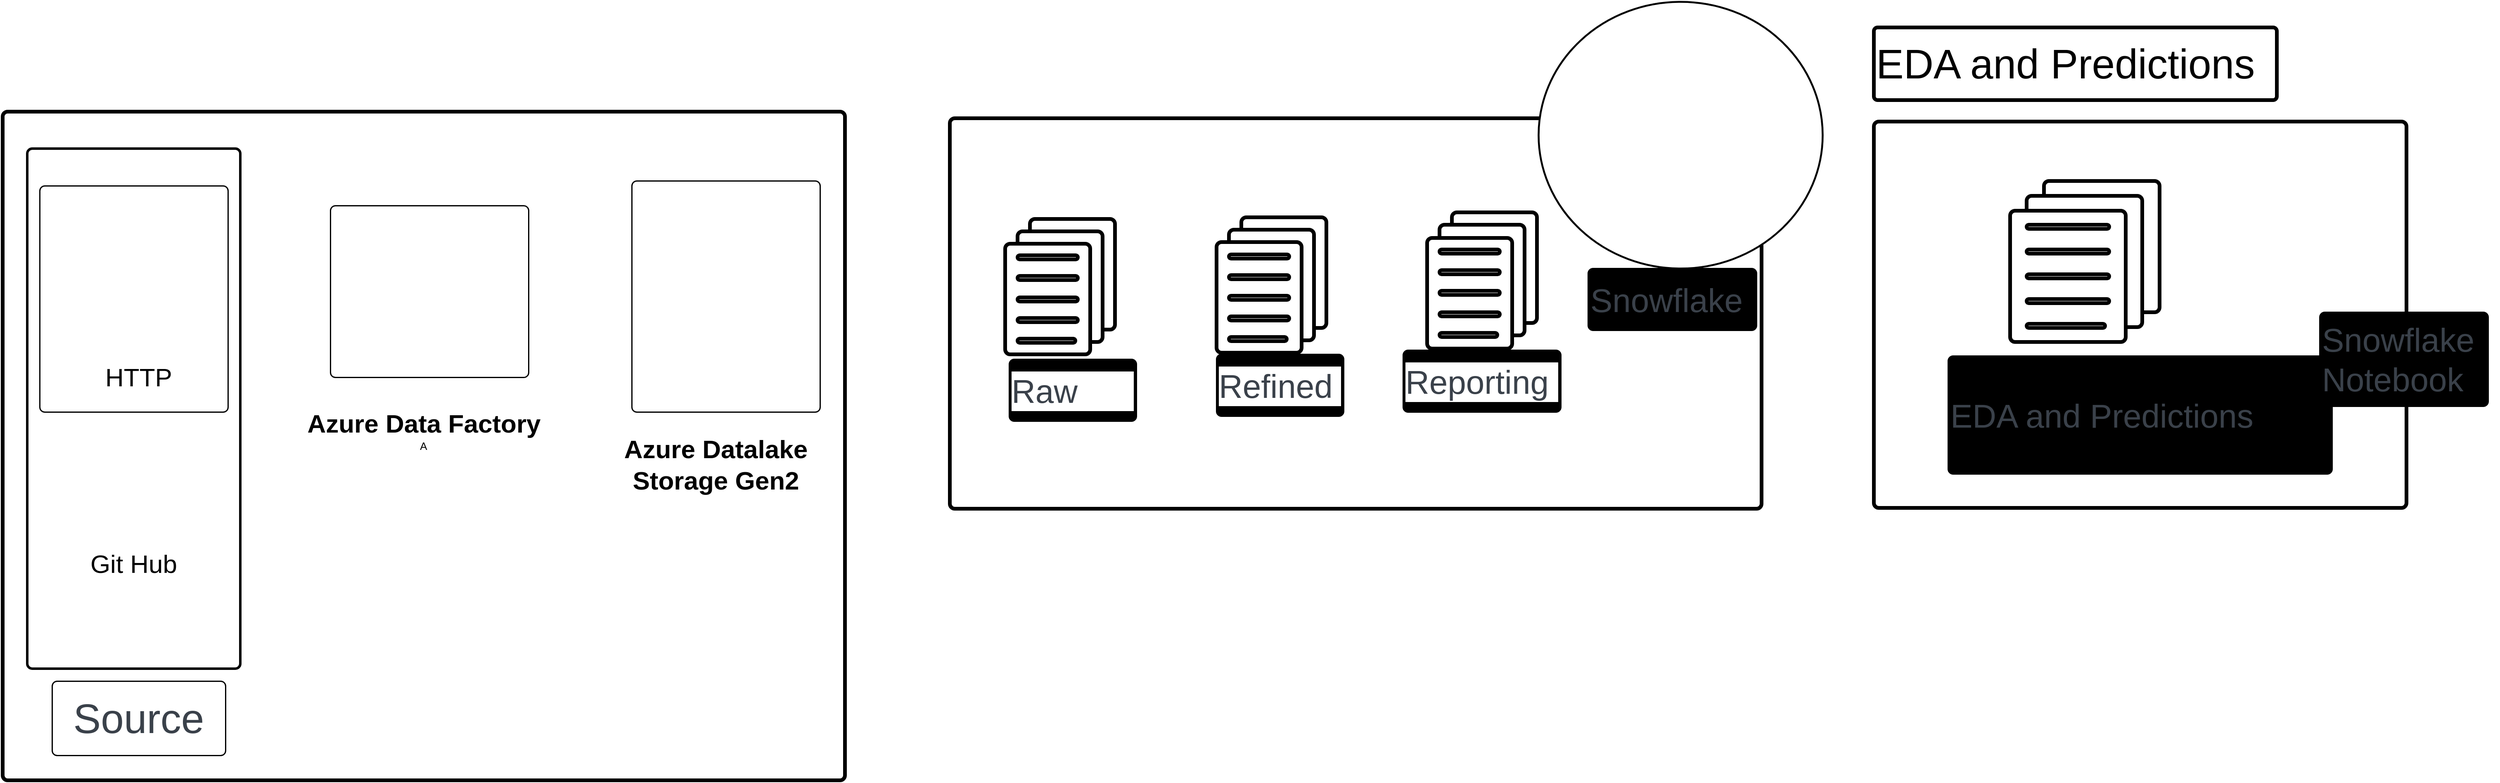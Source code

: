 <mxfile version="27.1.4">
  <diagram name="Page-1" id="tRypGCHuhZgqPp5vQ8EK">
    <mxGraphModel dx="2909" dy="1806" grid="1" gridSize="10" guides="1" tooltips="1" connect="1" arrows="1" fold="1" page="1" pageScale="1" pageWidth="850" pageHeight="1100" math="0" shadow="0">
      <root>
        <mxCell id="0" />
        <mxCell id="1" parent="0" />
        <mxCell id="ugFuR3aHlThDmgt0r0xD-1" value="" style="html=1;overflow=block;blockSpacing=1;whiteSpace=wrap;container=1;pointerEvents=0;collapsible=0;recursiveResize=0;fontSize=13;spacing=0;strokeOpacity=100;fillOpacity=0;rounded=1;absoluteArcSize=1;arcSize=12;fillColor=#000000;strokeWidth=1.5;lucidId=HqinuH2_mKaJ;" parent="1" vertex="1">
          <mxGeometry x="-826" y="-123" width="228" height="274" as="geometry" />
        </mxCell>
        <mxCell id="ugFuR3aHlThDmgt0r0xD-2" value="" style="html=1;overflow=block;blockSpacing=1;whiteSpace=wrap;container=1;pointerEvents=0;collapsible=0;recursiveResize=0;fontSize=13;spacing=0;strokeOpacity=100;fillOpacity=0;rounded=1;absoluteArcSize=1;arcSize=12;fillColor=#000000;strokeWidth=1.5;lucidId=HqineJLk6OhF;" parent="1" vertex="1">
          <mxGeometry x="-474" y="-99" width="240" height="208" as="geometry" />
        </mxCell>
        <mxCell id="ugFuR3aHlThDmgt0r0xD-3" value="" style="html=1;overflow=block;blockSpacing=1;whiteSpace=wrap;container=1;pointerEvents=0;collapsible=0;recursiveResize=0;fontSize=13;spacing=0;strokeOpacity=100;fillOpacity=0;rounded=1;absoluteArcSize=1;arcSize=12;fillColor=#000000;strokeWidth=1.5;lucidId=HqinR1p73Qxz;" parent="1" vertex="1">
          <mxGeometry x="-109" y="-129" width="228" height="280" as="geometry" />
        </mxCell>
        <mxCell id="ugFuR3aHlThDmgt0r0xD-4" value="A" style="html=1;overflow=block;blockSpacing=1;whiteSpace=wrap;container=1;pointerEvents=0;collapsible=0;recursiveResize=0;fontSize=13;spacing=0;strokeOpacity=100;fillOpacity=0;rounded=1;absoluteArcSize=1;arcSize=12;fillColor=#000000;strokeWidth=4.5;lucidId=Hqin7N9xFNZi;" parent="1" vertex="1">
          <mxGeometry x="-871" y="-213" width="1020" height="810" as="geometry" />
        </mxCell>
        <mxCell id="Y_zVbhYa3XS6aGOVvXo4-124" value="Azure Data Factory" style="text;html=1;align=center;verticalAlign=middle;whiteSpace=wrap;rounded=0;fontSize=31;fontStyle=1" vertex="1" parent="ugFuR3aHlThDmgt0r0xD-4">
          <mxGeometry x="358.5" y="333" width="303" height="90" as="geometry" />
        </mxCell>
        <mxCell id="Y_zVbhYa3XS6aGOVvXo4-125" value="&lt;b&gt;Azure Datalake Storage Gen2&lt;/b&gt;" style="text;html=1;align=center;verticalAlign=middle;whiteSpace=wrap;rounded=0;fontSize=31;" vertex="1" parent="ugFuR3aHlThDmgt0r0xD-4">
          <mxGeometry x="741" y="383" width="246" height="90" as="geometry" />
        </mxCell>
        <mxCell id="ugFuR3aHlThDmgt0r0xD-5" value="" style="html=1;overflow=block;blockSpacing=1;whiteSpace=wrap;container=1;pointerEvents=0;collapsible=0;recursiveResize=0;fontSize=13;spacing=0;strokeOpacity=100;fillOpacity=0;rounded=1;absoluteArcSize=1;arcSize=12;fillColor=#000000;strokeWidth=3;lucidId=HqinZG8_ep2X;" parent="1" vertex="1">
          <mxGeometry x="-841" y="-168" width="258" height="630" as="geometry" />
        </mxCell>
        <mxCell id="Y_zVbhYa3XS6aGOVvXo4-2" value="HTTP" style="text;html=1;align=center;verticalAlign=middle;whiteSpace=wrap;rounded=0;fontSize=31;" vertex="1" parent="ugFuR3aHlThDmgt0r0xD-5">
          <mxGeometry x="12" y="232" width="246" height="90" as="geometry" />
        </mxCell>
        <mxCell id="Y_zVbhYa3XS6aGOVvXo4-123" value="Git Hub" style="text;html=1;align=center;verticalAlign=middle;whiteSpace=wrap;rounded=0;fontSize=31;" vertex="1" parent="ugFuR3aHlThDmgt0r0xD-5">
          <mxGeometry x="6" y="458" width="246" height="90" as="geometry" />
        </mxCell>
        <mxCell id="ugFuR3aHlThDmgt0r0xD-6" value="" style="html=1;overflow=block;blockSpacing=1;whiteSpace=wrap;container=1;pointerEvents=0;collapsible=0;recursiveResize=0;fontSize=13;spacing=0;strokeOpacity=100;fillOpacity=0;rounded=1;absoluteArcSize=1;arcSize=12;fillColor=#000000;strokeWidth=4.5;lucidId=HqinQrovsxXV;" parent="1" vertex="1">
          <mxGeometry x="276" y="-205" width="983" height="473" as="geometry" />
        </mxCell>
        <mxCell id="ugFuR3aHlThDmgt0r0xD-7" value="" style="html=1;overflow=block;blockSpacing=1;whiteSpace=wrap;container=1;pointerEvents=0;collapsible=0;recursiveResize=0;fontSize=13;spacing=0;strokeOpacity=100;fillOpacity=0;rounded=1;absoluteArcSize=1;arcSize=12;fillColor=#000000;strokeWidth=4.5;lucidId=zrinnYGpXbdy;" parent="1" vertex="1">
          <mxGeometry x="1395" y="-201" width="645" height="468" as="geometry" />
        </mxCell>
        <mxCell id="ugFuR3aHlThDmgt0r0xD-8" value="" style="html=1;overflow=block;blockSpacing=1;whiteSpace=wrap;shape=image;fontSize=13;spacing=0;strokeColor=none;strokeOpacity=100;rounded=1;absoluteArcSize=1;arcSize=12;strokeWidth=0;image=https://images.lucid.app/images/d7685785-47bf-4a58-82cc-26feb8bda034/content;imageAspect=0;lucidId=HqinRarPJ5_D;" parent="1" vertex="1">
          <mxGeometry x="-776" y="177" width="124" height="124" as="geometry" />
        </mxCell>
        <mxCell id="ugFuR3aHlThDmgt0r0xD-10" value="" style="html=1;overflow=block;blockSpacing=1;whiteSpace=wrap;shape=image;fontSize=13;spacing=0;strokeColor=none;strokeOpacity=100;rounded=1;absoluteArcSize=1;arcSize=12;strokeWidth=0;image=https://images.lucid.app/images/f15007f7-4885-4109-b029-964accafeb80/content;imageAspect=0;lucidId=HqincgXo0Htx;" parent="1" vertex="1">
          <mxGeometry x="-793" y="-93" width="169" height="169" as="geometry" />
        </mxCell>
        <mxCell id="ugFuR3aHlThDmgt0r0xD-12" value="" style="html=1;overflow=block;blockSpacing=1;whiteSpace=wrap;shape=image;fontSize=13;spacing=0;strokeColor=none;strokeOpacity=100;rounded=1;absoluteArcSize=1;arcSize=12;strokeWidth=0;image=https://images.lucid.app/images/22851999-ecc2-4e5a-bdfa-10374918f266/content;imageAspect=0;lucidId=Hqin_HKPIkhs;" parent="1" vertex="1">
          <mxGeometry x="-466" y="-92" width="224" height="168" as="geometry" />
        </mxCell>
        <mxCell id="ugFuR3aHlThDmgt0r0xD-13" value="" style="html=1;overflow=block;blockSpacing=1;whiteSpace=wrap;shape=image;fontSize=13;spacing=0;strokeColor=none;strokeOpacity=100;rounded=1;absoluteArcSize=1;arcSize=12;strokeWidth=0;image=https://images.lucid.app/images/3c787341-0593-47cd-88d9-20f7ffcd4058/content;imageAspect=0;lucidId=Hqin6zSfS4ZM;" parent="1" vertex="1">
          <mxGeometry x="-84" y="-84" width="177" height="191" as="geometry" />
        </mxCell>
        <mxCell id="ugFuR3aHlThDmgt0r0xD-15" value="Source" style="html=1;overflow=block;blockSpacing=1;whiteSpace=wrap;fontSize=50;fontFamily=Helvetica;fontColor=#3a414a;align=center;spacing=3.8;strokeOpacity=100;fillOpacity=100;rounded=1;absoluteArcSize=1;arcSize=12;fillColor=#ffffff;strokeWidth=1.5;lucidId=HqinSpCTlt17;" parent="1" vertex="1">
          <mxGeometry x="-811" y="477" width="210" height="90" as="geometry" />
        </mxCell>
        <mxCell id="ugFuR3aHlThDmgt0r0xD-19" value="" style="html=1;overflow=block;blockSpacing=1;whiteSpace=wrap;fontSize=13;spacing=3.8;strokeOpacity=100;fillOpacity=100;rounded=1;absoluteArcSize=1;arcSize=12;fillColor=#ffffff;strokeWidth=4.5;lucidId=Hqin.L18P7-Q;" parent="1" vertex="1">
          <mxGeometry x="373" y="-83" width="103" height="134" as="geometry" />
        </mxCell>
        <mxCell id="ugFuR3aHlThDmgt0r0xD-20" value="" style="html=1;overflow=block;blockSpacing=1;whiteSpace=wrap;fontSize=13;spacing=3.8;strokeOpacity=100;fillOpacity=100;rounded=1;absoluteArcSize=1;arcSize=12;fillColor=#ffffff;strokeWidth=4.5;lucidId=HqingmwdaBGW;" parent="1" vertex="1">
          <mxGeometry x="358" y="-68" width="103" height="134" as="geometry" />
        </mxCell>
        <mxCell id="ugFuR3aHlThDmgt0r0xD-21" value="" style="html=1;overflow=block;blockSpacing=1;whiteSpace=wrap;fontSize=13;spacing=3.8;strokeOpacity=100;fillOpacity=100;rounded=1;absoluteArcSize=1;arcSize=12;fillColor=#ffffff;strokeWidth=4.5;lucidId=HqinZWiBSn.8;" parent="1" vertex="1">
          <mxGeometry x="343" y="-53" width="103" height="134" as="geometry" />
        </mxCell>
        <mxCell id="ugFuR3aHlThDmgt0r0xD-22" value="Raw" style="html=1;overflow=block;blockSpacing=1;whiteSpace=wrap;fontSize=40;fontColor=#3a414a;align=left;spacing=3.8;strokeOpacity=100;fillOpacity=100;rounded=1;absoluteArcSize=1;arcSize=12;fillColor=#000000;strokeWidth=1.5;lucidId=HqinGNjUQf.y;labelBackgroundColor=default;" parent="1" vertex="1">
          <mxGeometry x="348" y="87" width="154" height="75" as="geometry" />
        </mxCell>
        <mxCell id="ugFuR3aHlThDmgt0r0xD-23" value="Refined" style="html=1;overflow=block;blockSpacing=1;whiteSpace=wrap;fontSize=40;fontColor=#3a414a;align=left;spacing=3.8;strokeOpacity=100;fillOpacity=100;rounded=1;absoluteArcSize=1;arcSize=12;fillColor=#000000;strokeWidth=1.5;lucidId=HqinzRY.vHqc;labelBackgroundColor=default;" parent="1" vertex="1">
          <mxGeometry x="599" y="81" width="154" height="75" as="geometry" />
        </mxCell>
        <mxCell id="ugFuR3aHlThDmgt0r0xD-24" value="Reporting" style="html=1;overflow=block;blockSpacing=1;whiteSpace=wrap;fontSize=40;fontColor=#3a414a;align=left;spacing=3.8;strokeOpacity=100;fillOpacity=100;rounded=1;absoluteArcSize=1;arcSize=12;fillColor=#000000;strokeWidth=1.5;lucidId=HqinIxSLxRqM;labelBackgroundColor=default;" parent="1" vertex="1">
          <mxGeometry x="825" y="76" width="191" height="75" as="geometry" />
        </mxCell>
        <mxCell id="ugFuR3aHlThDmgt0r0xD-25" value="" style="html=1;overflow=block;blockSpacing=1;whiteSpace=wrap;fontSize=13;spacing=0;strokeOpacity=100;fillOpacity=100;rounded=1;absoluteArcSize=1;arcSize=12;fillColor=#ffffff;strokeWidth=4.5;lucidId=HqiniD.46Asu;" parent="1" vertex="1">
          <mxGeometry x="358" y="37" width="73" height="5" as="geometry" />
        </mxCell>
        <mxCell id="ugFuR3aHlThDmgt0r0xD-26" value="" style="html=1;overflow=block;blockSpacing=1;whiteSpace=wrap;fontSize=13;spacing=0;strokeOpacity=100;fillOpacity=100;rounded=1;absoluteArcSize=1;arcSize=12;fillColor=#ffffff;strokeWidth=4.5;lucidId=Hqin5MxpmkO5;" parent="1" vertex="1">
          <mxGeometry x="358" y="-39" width="73" height="5" as="geometry" />
        </mxCell>
        <mxCell id="ugFuR3aHlThDmgt0r0xD-27" value="" style="html=1;overflow=block;blockSpacing=1;whiteSpace=wrap;fontSize=13;spacing=0;strokeOpacity=100;fillOpacity=100;rounded=1;absoluteArcSize=1;arcSize=12;fillColor=#ffffff;strokeWidth=4.5;lucidId=HqinCOt7LYxx;" parent="1" vertex="1">
          <mxGeometry x="358" y="-14" width="73" height="5" as="geometry" />
        </mxCell>
        <mxCell id="ugFuR3aHlThDmgt0r0xD-28" value="" style="html=1;overflow=block;blockSpacing=1;whiteSpace=wrap;fontSize=13;spacing=0;strokeOpacity=100;fillOpacity=100;rounded=1;absoluteArcSize=1;arcSize=12;fillColor=#ffffff;strokeWidth=4.5;lucidId=Hqin77QJO8D~;" parent="1" vertex="1">
          <mxGeometry x="358" y="12" width="73" height="5" as="geometry" />
        </mxCell>
        <mxCell id="ugFuR3aHlThDmgt0r0xD-29" value="" style="html=1;overflow=block;blockSpacing=1;whiteSpace=wrap;fontSize=13;spacing=0;strokeOpacity=100;fillOpacity=100;rounded=1;absoluteArcSize=1;arcSize=12;fillColor=#ffffff;strokeWidth=4.5;lucidId=HqinlZwaW6.7;" parent="1" vertex="1">
          <mxGeometry x="358" y="62" width="70" height="5" as="geometry" />
        </mxCell>
        <mxCell id="ugFuR3aHlThDmgt0r0xD-30" value="" style="html=1;overflow=block;blockSpacing=1;whiteSpace=wrap;fontSize=13;spacing=3.8;strokeOpacity=100;fillOpacity=100;rounded=1;absoluteArcSize=1;arcSize=12;fillColor=#ffffff;strokeWidth=4.5;lucidId=HqinlNpv6gml;" parent="1" vertex="1">
          <mxGeometry x="629" y="-85" width="103" height="134" as="geometry" />
        </mxCell>
        <mxCell id="ugFuR3aHlThDmgt0r0xD-31" value="" style="html=1;overflow=block;blockSpacing=1;whiteSpace=wrap;fontSize=13;spacing=3.8;strokeOpacity=100;fillOpacity=100;rounded=1;absoluteArcSize=1;arcSize=12;fillColor=#ffffff;strokeWidth=4.5;lucidId=Hqinuvy9~rPB;" parent="1" vertex="1">
          <mxGeometry x="614" y="-70" width="103" height="134" as="geometry" />
        </mxCell>
        <mxCell id="ugFuR3aHlThDmgt0r0xD-32" value="" style="html=1;overflow=block;blockSpacing=1;whiteSpace=wrap;fontSize=13;spacing=3.8;strokeOpacity=100;fillOpacity=100;rounded=1;absoluteArcSize=1;arcSize=12;fillColor=#ffffff;strokeWidth=4.5;lucidId=HqinZHPdLgsB;" parent="1" vertex="1">
          <mxGeometry x="599" y="-55" width="103" height="134" as="geometry" />
        </mxCell>
        <mxCell id="ugFuR3aHlThDmgt0r0xD-33" value="" style="html=1;overflow=block;blockSpacing=1;whiteSpace=wrap;fontSize=13;spacing=0;strokeOpacity=100;fillOpacity=100;rounded=1;absoluteArcSize=1;arcSize=12;fillColor=#ffffff;strokeWidth=4.5;lucidId=Hqino_.bCuXX;" parent="1" vertex="1">
          <mxGeometry x="614" y="35" width="73" height="5" as="geometry" />
        </mxCell>
        <mxCell id="ugFuR3aHlThDmgt0r0xD-34" value="" style="html=1;overflow=block;blockSpacing=1;whiteSpace=wrap;fontSize=13;spacing=0;strokeOpacity=100;fillOpacity=100;rounded=1;absoluteArcSize=1;arcSize=12;fillColor=#ffffff;strokeWidth=4.5;lucidId=HqinaMe9pw3_;" parent="1" vertex="1">
          <mxGeometry x="614" y="-40" width="73" height="5" as="geometry" />
        </mxCell>
        <mxCell id="ugFuR3aHlThDmgt0r0xD-35" value="" style="html=1;overflow=block;blockSpacing=1;whiteSpace=wrap;fontSize=13;spacing=0;strokeOpacity=100;fillOpacity=100;rounded=1;absoluteArcSize=1;arcSize=12;fillColor=#ffffff;strokeWidth=4.5;lucidId=HqinZUV3SyYF;" parent="1" vertex="1">
          <mxGeometry x="614" y="-15" width="73" height="5" as="geometry" />
        </mxCell>
        <mxCell id="ugFuR3aHlThDmgt0r0xD-36" value="" style="html=1;overflow=block;blockSpacing=1;whiteSpace=wrap;fontSize=13;spacing=0;strokeOpacity=100;fillOpacity=100;rounded=1;absoluteArcSize=1;arcSize=12;fillColor=#ffffff;strokeWidth=4.5;lucidId=HqinHZUS3vDb;" parent="1" vertex="1">
          <mxGeometry x="614" y="10" width="73" height="5" as="geometry" />
        </mxCell>
        <mxCell id="ugFuR3aHlThDmgt0r0xD-37" value="" style="html=1;overflow=block;blockSpacing=1;whiteSpace=wrap;fontSize=13;spacing=0;strokeOpacity=100;fillOpacity=100;rounded=1;absoluteArcSize=1;arcSize=12;fillColor=#ffffff;strokeWidth=4.5;lucidId=HqinPn~mq1qW;" parent="1" vertex="1">
          <mxGeometry x="614" y="60" width="70" height="5" as="geometry" />
        </mxCell>
        <mxCell id="ugFuR3aHlThDmgt0r0xD-38" value="" style="html=1;overflow=block;blockSpacing=1;whiteSpace=wrap;fontSize=13;spacing=3.8;strokeOpacity=100;fillOpacity=100;rounded=1;absoluteArcSize=1;arcSize=12;fillColor=#ffffff;strokeWidth=4.5;lucidId=HqinjIp0Hbza;" parent="1" vertex="1">
          <mxGeometry x="884" y="-91" width="103" height="134" as="geometry" />
        </mxCell>
        <mxCell id="ugFuR3aHlThDmgt0r0xD-39" value="" style="html=1;overflow=block;blockSpacing=1;whiteSpace=wrap;fontSize=13;spacing=3.8;strokeOpacity=100;fillOpacity=100;rounded=1;absoluteArcSize=1;arcSize=12;fillColor=#ffffff;strokeWidth=4.5;lucidId=HqinCaZ5JFx3;" parent="1" vertex="1">
          <mxGeometry x="869" y="-76" width="103" height="134" as="geometry" />
        </mxCell>
        <mxCell id="ugFuR3aHlThDmgt0r0xD-40" value="" style="html=1;overflow=block;blockSpacing=1;whiteSpace=wrap;fontSize=13;spacing=3.8;strokeOpacity=100;fillOpacity=100;rounded=1;absoluteArcSize=1;arcSize=12;fillColor=#ffffff;strokeWidth=4.5;lucidId=HqingA4WvyZt;" parent="1" vertex="1">
          <mxGeometry x="854" y="-60" width="103" height="134" as="geometry" />
        </mxCell>
        <mxCell id="ugFuR3aHlThDmgt0r0xD-41" value="" style="html=1;overflow=block;blockSpacing=1;whiteSpace=wrap;fontSize=13;spacing=0;strokeOpacity=100;fillOpacity=100;rounded=1;absoluteArcSize=1;arcSize=12;fillColor=#ffffff;strokeWidth=4.5;lucidId=HqinAYMBxxRg;" parent="1" vertex="1">
          <mxGeometry x="869" y="30" width="73" height="5" as="geometry" />
        </mxCell>
        <mxCell id="ugFuR3aHlThDmgt0r0xD-42" value="" style="html=1;overflow=block;blockSpacing=1;whiteSpace=wrap;fontSize=13;spacing=0;strokeOpacity=100;fillOpacity=100;rounded=1;absoluteArcSize=1;arcSize=12;fillColor=#ffffff;strokeWidth=4.5;lucidId=Hqins7QOY0Rx;" parent="1" vertex="1">
          <mxGeometry x="869" y="-46" width="73" height="5" as="geometry" />
        </mxCell>
        <mxCell id="ugFuR3aHlThDmgt0r0xD-43" value="" style="html=1;overflow=block;blockSpacing=1;whiteSpace=wrap;fontSize=13;spacing=0;strokeOpacity=100;fillOpacity=100;rounded=1;absoluteArcSize=1;arcSize=12;fillColor=#ffffff;strokeWidth=4.5;lucidId=HqinNqh0fiwe;" parent="1" vertex="1">
          <mxGeometry x="869" y="-21" width="73" height="5" as="geometry" />
        </mxCell>
        <mxCell id="ugFuR3aHlThDmgt0r0xD-44" value="" style="html=1;overflow=block;blockSpacing=1;whiteSpace=wrap;fontSize=13;spacing=0;strokeOpacity=100;fillOpacity=100;rounded=1;absoluteArcSize=1;arcSize=12;fillColor=#ffffff;strokeWidth=4.5;lucidId=HqinAyqKaFSl;" parent="1" vertex="1">
          <mxGeometry x="869" y="4" width="73" height="5" as="geometry" />
        </mxCell>
        <mxCell id="ugFuR3aHlThDmgt0r0xD-45" value="" style="html=1;overflow=block;blockSpacing=1;whiteSpace=wrap;fontSize=13;spacing=0;strokeOpacity=100;fillOpacity=100;rounded=1;absoluteArcSize=1;arcSize=12;fillColor=#ffffff;strokeWidth=4.5;lucidId=Hqinspz717KC;" parent="1" vertex="1">
          <mxGeometry x="869" y="55" width="70" height="5" as="geometry" />
        </mxCell>
        <mxCell id="ugFuR3aHlThDmgt0r0xD-46" value="" style="html=1;overflow=block;blockSpacing=1;whiteSpace=wrap;ellipse;fontSize=13;spacing=3.8;strokeOpacity=100;fillOpacity=100;rounded=1;absoluteArcSize=1;arcSize=12;fillColor=#ffffff;strokeWidth=2.3;lucidId=HqinHg9raWAd;" parent="1" vertex="1">
          <mxGeometry x="989" y="-346" width="344" height="323" as="geometry" />
        </mxCell>
        <mxCell id="ugFuR3aHlThDmgt0r0xD-47" value="" style="html=1;overflow=block;blockSpacing=1;whiteSpace=wrap;shape=image;fontSize=13;spacing=0;strokeColor=none;strokeOpacity=100;rounded=1;absoluteArcSize=1;arcSize=12;strokeWidth=0;image=https://images.lucid.app/images/207c4069-121f-4a91-bbf2-1706af0bf9e6/content;imageAspect=0;lucidId=Hqin~NOXF9mP;" parent="1" vertex="1">
          <mxGeometry x="1049" y="-295" width="221" height="220" as="geometry" />
        </mxCell>
        <mxCell id="ugFuR3aHlThDmgt0r0xD-48" value="Snowflake" style="html=1;overflow=block;blockSpacing=1;whiteSpace=wrap;fontSize=40;fontColor=#3a414a;align=left;spacing=3.8;strokeOpacity=100;fillOpacity=100;rounded=1;absoluteArcSize=1;arcSize=12;fillColor=#000000;strokeWidth=1.5;lucidId=Hqinuz0e_2of;" parent="1" vertex="1">
          <mxGeometry x="1049" y="-23" width="204" height="75" as="geometry" />
        </mxCell>
        <mxCell id="ugFuR3aHlThDmgt0r0xD-49" value="EDA and Predictions" style="html=1;overflow=block;blockSpacing=1;whiteSpace=wrap;fontSize=50;align=left;spacing=3.8;strokeOpacity=100;fillOpacity=100;rounded=1;absoluteArcSize=1;arcSize=9;fillColor=#ffffff;strokeWidth=4.5;lucidId=huing9BwDIha;" parent="1" vertex="1">
          <mxGeometry x="1395" y="-315" width="488" height="88" as="geometry" />
        </mxCell>
        <mxCell id="ugFuR3aHlThDmgt0r0xD-50" value="" style="html=1;overflow=block;blockSpacing=1;whiteSpace=wrap;shape=image;fontSize=13;spacing=0;strokeColor=none;strokeOpacity=100;rounded=1;absoluteArcSize=1;arcSize=12;strokeWidth=0;image=https://images.lucid.app/images/988ba573-0bf3-44b1-89dd-7e8e5e330b2f/content;imageAspect=0;lucidId=2uinld5a5_Y2;" parent="1" vertex="1">
          <mxGeometry x="1905" y="-268" width="247" height="284" as="geometry" />
        </mxCell>
        <mxCell id="ugFuR3aHlThDmgt0r0xD-51" value="&lt;div style=&quot;display: flex; justify-content: flex-start; text-align: left; align-items: baseline; font-size: 0; line-height: 1.25;margin-top: -2px;&quot;&gt;&lt;span&gt;&lt;span style=&quot;font-size:40px;color:#3a414a;&quot;&gt;EDA and Predictions&#xa;&lt;/span&gt;&lt;/span&gt;&lt;/div&gt;&lt;div style=&quot;display: flex; justify-content: flex-start; text-align: left; align-items: baseline; font-size: 0; line-height: 1.25;margin-top: -2px;&quot;&gt;&lt;span&gt;&lt;/span&gt;&lt;/div&gt;" style="html=1;overflow=block;blockSpacing=1;whiteSpace=wrap;fontSize=13;spacing=3.8;strokeOpacity=100;fillOpacity=100;rounded=1;absoluteArcSize=1;arcSize=12;fillColor=#000000;strokeWidth=1.5;lucidId=lvinaz~FpbbD;" parent="1" vertex="1">
          <mxGeometry x="1485" y="83" width="465" height="143" as="geometry" />
        </mxCell>
        <mxCell id="ugFuR3aHlThDmgt0r0xD-52" value="" style="html=1;overflow=block;blockSpacing=1;whiteSpace=wrap;fontSize=13;spacing=3.8;strokeOpacity=100;fillOpacity=100;rounded=1;absoluteArcSize=1;arcSize=12;fillColor=#ffffff;strokeWidth=4.5;lucidId=lvinlDAO1zLl;" parent="1" vertex="1">
          <mxGeometry x="1601" y="-129" width="140" height="159" as="geometry" />
        </mxCell>
        <mxCell id="ugFuR3aHlThDmgt0r0xD-53" value="" style="html=1;overflow=block;blockSpacing=1;whiteSpace=wrap;fontSize=13;spacing=3.8;strokeOpacity=100;fillOpacity=100;rounded=1;absoluteArcSize=1;arcSize=12;fillColor=#ffffff;strokeWidth=4.5;lucidId=lvinfwFLhnHt;" parent="1" vertex="1">
          <mxGeometry x="1580" y="-111" width="140" height="159" as="geometry" />
        </mxCell>
        <mxCell id="ugFuR3aHlThDmgt0r0xD-54" value="" style="html=1;overflow=block;blockSpacing=1;whiteSpace=wrap;fontSize=13;spacing=3.8;strokeOpacity=100;fillOpacity=100;rounded=1;absoluteArcSize=1;arcSize=12;fillColor=#ffffff;strokeWidth=4.5;lucidId=lvinDLRuincf;" parent="1" vertex="1">
          <mxGeometry x="1560" y="-93" width="140" height="159" as="geometry" />
        </mxCell>
        <mxCell id="ugFuR3aHlThDmgt0r0xD-55" value="" style="html=1;overflow=block;blockSpacing=1;whiteSpace=wrap;fontSize=13;spacing=0;strokeOpacity=100;fillOpacity=100;rounded=1;absoluteArcSize=1;arcSize=12;fillColor=#ffffff;strokeWidth=4.5;lucidId=lvin1V~rfoMC;" parent="1" vertex="1">
          <mxGeometry x="1580" y="14" width="100" height="5" as="geometry" />
        </mxCell>
        <mxCell id="ugFuR3aHlThDmgt0r0xD-56" value="" style="html=1;overflow=block;blockSpacing=1;whiteSpace=wrap;fontSize=13;spacing=0;strokeOpacity=100;fillOpacity=100;rounded=1;absoluteArcSize=1;arcSize=12;fillColor=#ffffff;strokeWidth=4.5;lucidId=lvinw8r7wFlK;" parent="1" vertex="1">
          <mxGeometry x="1580" y="-76" width="100" height="5" as="geometry" />
        </mxCell>
        <mxCell id="ugFuR3aHlThDmgt0r0xD-57" value="" style="html=1;overflow=block;blockSpacing=1;whiteSpace=wrap;fontSize=13;spacing=0;strokeOpacity=100;fillOpacity=100;rounded=1;absoluteArcSize=1;arcSize=12;fillColor=#ffffff;strokeWidth=4.5;lucidId=lvinMGz99zmk;" parent="1" vertex="1">
          <mxGeometry x="1580" y="-46" width="100" height="5" as="geometry" />
        </mxCell>
        <mxCell id="ugFuR3aHlThDmgt0r0xD-58" value="" style="html=1;overflow=block;blockSpacing=1;whiteSpace=wrap;fontSize=13;spacing=0;strokeOpacity=100;fillOpacity=100;rounded=1;absoluteArcSize=1;arcSize=12;fillColor=#ffffff;strokeWidth=4.5;lucidId=lvinwyIYQ8Yd;" parent="1" vertex="1">
          <mxGeometry x="1580" y="-16" width="100" height="5" as="geometry" />
        </mxCell>
        <mxCell id="ugFuR3aHlThDmgt0r0xD-59" value="" style="html=1;overflow=block;blockSpacing=1;whiteSpace=wrap;fontSize=13;spacing=0;strokeOpacity=100;fillOpacity=100;rounded=1;absoluteArcSize=1;arcSize=12;fillColor=#ffffff;strokeWidth=4.5;lucidId=lvinsAy3oS54;" parent="1" vertex="1">
          <mxGeometry x="1580" y="44" width="95" height="5" as="geometry" />
        </mxCell>
        <mxCell id="ugFuR3aHlThDmgt0r0xD-60" value="Snowflake Notebook" style="html=1;overflow=block;blockSpacing=1;whiteSpace=wrap;fontSize=40;fontColor=#3a414a;align=left;spacing=3.8;strokeOpacity=100;fillOpacity=100;rounded=1;absoluteArcSize=1;arcSize=12;fillColor=#000000;strokeWidth=1.5;lucidId=PwinefGanPW3;" parent="1" vertex="1">
          <mxGeometry x="1935" y="30" width="204" height="114" as="geometry" />
        </mxCell>
      </root>
    </mxGraphModel>
  </diagram>
</mxfile>
